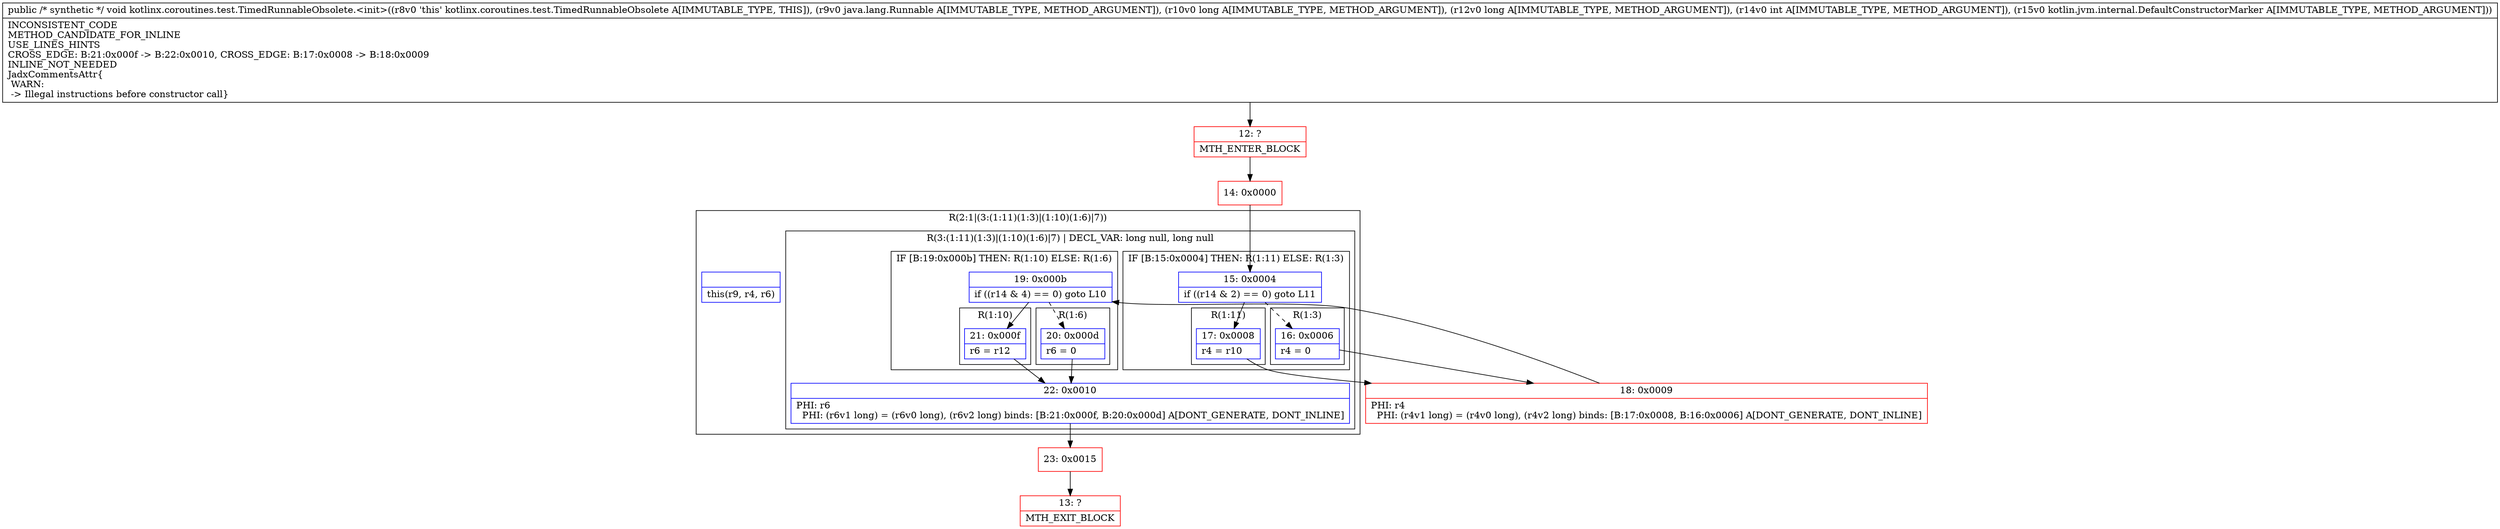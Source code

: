 digraph "CFG forkotlinx.coroutines.test.TimedRunnableObsolete.\<init\>(Ljava\/lang\/Runnable;JJILkotlin\/jvm\/internal\/DefaultConstructorMarker;)V" {
subgraph cluster_Region_554516007 {
label = "R(2:1|(3:(1:11)(1:3)|(1:10)(1:6)|7))";
node [shape=record,color=blue];
Node_InsnContainer_1934707135 [shape=record,label="{|this(r9, r4, r6)\l}"];
subgraph cluster_Region_514268531 {
label = "R(3:(1:11)(1:3)|(1:10)(1:6)|7) | DECL_VAR: long null, long null\l";
node [shape=record,color=blue];
subgraph cluster_IfRegion_1030760327 {
label = "IF [B:15:0x0004] THEN: R(1:11) ELSE: R(1:3)";
node [shape=record,color=blue];
Node_15 [shape=record,label="{15\:\ 0x0004|if ((r14 & 2) == 0) goto L11\l}"];
subgraph cluster_Region_583208378 {
label = "R(1:11)";
node [shape=record,color=blue];
Node_17 [shape=record,label="{17\:\ 0x0008|r4 = r10\l}"];
}
subgraph cluster_Region_720930607 {
label = "R(1:3)";
node [shape=record,color=blue];
Node_16 [shape=record,label="{16\:\ 0x0006|r4 = 0\l}"];
}
}
subgraph cluster_IfRegion_1975835144 {
label = "IF [B:19:0x000b] THEN: R(1:10) ELSE: R(1:6)";
node [shape=record,color=blue];
Node_19 [shape=record,label="{19\:\ 0x000b|if ((r14 & 4) == 0) goto L10\l}"];
subgraph cluster_Region_1788435397 {
label = "R(1:10)";
node [shape=record,color=blue];
Node_21 [shape=record,label="{21\:\ 0x000f|r6 = r12\l}"];
}
subgraph cluster_Region_2157739 {
label = "R(1:6)";
node [shape=record,color=blue];
Node_20 [shape=record,label="{20\:\ 0x000d|r6 = 0\l}"];
}
}
Node_22 [shape=record,label="{22\:\ 0x0010|PHI: r6 \l  PHI: (r6v1 long) = (r6v0 long), (r6v2 long) binds: [B:21:0x000f, B:20:0x000d] A[DONT_GENERATE, DONT_INLINE]\l}"];
}
}
Node_12 [shape=record,color=red,label="{12\:\ ?|MTH_ENTER_BLOCK\l}"];
Node_14 [shape=record,color=red,label="{14\:\ 0x0000}"];
Node_18 [shape=record,color=red,label="{18\:\ 0x0009|PHI: r4 \l  PHI: (r4v1 long) = (r4v0 long), (r4v2 long) binds: [B:17:0x0008, B:16:0x0006] A[DONT_GENERATE, DONT_INLINE]\l}"];
Node_23 [shape=record,color=red,label="{23\:\ 0x0015}"];
Node_13 [shape=record,color=red,label="{13\:\ ?|MTH_EXIT_BLOCK\l}"];
MethodNode[shape=record,label="{public \/* synthetic *\/ void kotlinx.coroutines.test.TimedRunnableObsolete.\<init\>((r8v0 'this' kotlinx.coroutines.test.TimedRunnableObsolete A[IMMUTABLE_TYPE, THIS]), (r9v0 java.lang.Runnable A[IMMUTABLE_TYPE, METHOD_ARGUMENT]), (r10v0 long A[IMMUTABLE_TYPE, METHOD_ARGUMENT]), (r12v0 long A[IMMUTABLE_TYPE, METHOD_ARGUMENT]), (r14v0 int A[IMMUTABLE_TYPE, METHOD_ARGUMENT]), (r15v0 kotlin.jvm.internal.DefaultConstructorMarker A[IMMUTABLE_TYPE, METHOD_ARGUMENT]))  | INCONSISTENT_CODE\lMETHOD_CANDIDATE_FOR_INLINE\lUSE_LINES_HINTS\lCROSS_EDGE: B:21:0x000f \-\> B:22:0x0010, CROSS_EDGE: B:17:0x0008 \-\> B:18:0x0009\lINLINE_NOT_NEEDED\lJadxCommentsAttr\{\l WARN: \l \-\> Illegal instructions before constructor call\}\l}"];
MethodNode -> Node_12;Node_15 -> Node_16[style=dashed];
Node_15 -> Node_17;
Node_17 -> Node_18;
Node_16 -> Node_18;
Node_19 -> Node_20[style=dashed];
Node_19 -> Node_21;
Node_21 -> Node_22;
Node_20 -> Node_22;
Node_22 -> Node_23;
Node_12 -> Node_14;
Node_14 -> Node_15;
Node_18 -> Node_19;
Node_23 -> Node_13;
}

